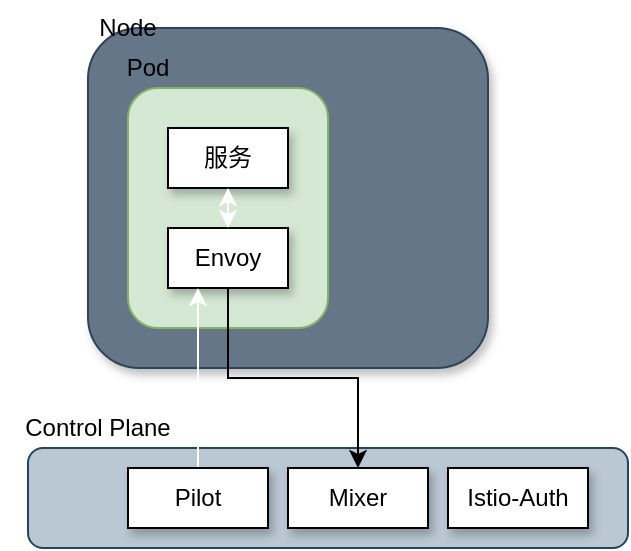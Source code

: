 <mxfile>
    <diagram id="_-U3NvJj7odji3UFZDMY" name="第 1 页">
        <mxGraphModel dx="458" dy="367" grid="1" gridSize="10" guides="1" tooltips="1" connect="1" arrows="1" fold="1" page="1" pageScale="1" pageWidth="827" pageHeight="1169" math="0" shadow="0">
            <root>
                <mxCell id="0"/>
                <mxCell id="1" parent="0"/>
                <mxCell id="2" value="" style="rounded=1;whiteSpace=wrap;html=1;shadow=1;fillColor=#647687;strokeColor=#314354;fontColor=#ffffff;" vertex="1" parent="1">
                    <mxGeometry x="180" y="140" width="200" height="170" as="geometry"/>
                </mxCell>
                <mxCell id="3" value="" style="rounded=1;whiteSpace=wrap;html=1;fillColor=#d5e8d4;strokeColor=#82b366;" vertex="1" parent="1">
                    <mxGeometry x="200" y="170" width="100" height="120" as="geometry"/>
                </mxCell>
                <mxCell id="5" value="" style="rounded=1;whiteSpace=wrap;html=1;fillColor=#bac8d3;strokeColor=#23445d;" vertex="1" parent="1">
                    <mxGeometry x="150" y="350" width="300" height="50" as="geometry"/>
                </mxCell>
                <mxCell id="6" value="Node" style="text;html=1;strokeColor=none;fillColor=none;align=center;verticalAlign=middle;whiteSpace=wrap;rounded=0;shadow=1;" vertex="1" parent="1">
                    <mxGeometry x="180" y="130" width="40" height="20" as="geometry"/>
                </mxCell>
                <mxCell id="7" value="Pod" style="text;html=1;strokeColor=none;fillColor=none;align=center;verticalAlign=middle;whiteSpace=wrap;rounded=0;shadow=1;" vertex="1" parent="1">
                    <mxGeometry x="190" y="150" width="40" height="20" as="geometry"/>
                </mxCell>
                <mxCell id="8" value="服务" style="rounded=0;whiteSpace=wrap;html=1;shadow=1;" vertex="1" parent="1">
                    <mxGeometry x="220" y="190" width="60" height="30" as="geometry"/>
                </mxCell>
                <mxCell id="15" style="edgeStyle=orthogonalEdgeStyle;rounded=0;orthogonalLoop=1;jettySize=auto;html=1;exitX=0.5;exitY=1;exitDx=0;exitDy=0;entryX=0.5;entryY=0;entryDx=0;entryDy=0;" edge="1" parent="1" source="9" target="12">
                    <mxGeometry relative="1" as="geometry"/>
                </mxCell>
                <mxCell id="9" value="Envoy" style="rounded=0;whiteSpace=wrap;html=1;shadow=1;" vertex="1" parent="1">
                    <mxGeometry x="220" y="240" width="60" height="30" as="geometry"/>
                </mxCell>
                <mxCell id="10" value="Control Plane" style="text;html=1;strokeColor=none;fillColor=none;align=center;verticalAlign=middle;whiteSpace=wrap;rounded=0;shadow=1;" vertex="1" parent="1">
                    <mxGeometry x="140" y="330" width="90" height="20" as="geometry"/>
                </mxCell>
                <mxCell id="16" style="edgeStyle=orthogonalEdgeStyle;rounded=0;orthogonalLoop=1;jettySize=auto;html=1;exitX=0.5;exitY=0;exitDx=0;exitDy=0;entryX=0.25;entryY=1;entryDx=0;entryDy=0;strokeColor=#FFFFFF;" edge="1" parent="1" source="11" target="9">
                    <mxGeometry relative="1" as="geometry"/>
                </mxCell>
                <mxCell id="11" value="Pilot" style="rounded=0;whiteSpace=wrap;html=1;shadow=1;" vertex="1" parent="1">
                    <mxGeometry x="200" y="360" width="70" height="30" as="geometry"/>
                </mxCell>
                <mxCell id="12" value="Mixer" style="rounded=0;whiteSpace=wrap;html=1;shadow=1;" vertex="1" parent="1">
                    <mxGeometry x="280" y="360" width="70" height="30" as="geometry"/>
                </mxCell>
                <mxCell id="13" value="Istio-Auth" style="rounded=0;whiteSpace=wrap;html=1;shadow=1;" vertex="1" parent="1">
                    <mxGeometry x="360" y="360" width="70" height="30" as="geometry"/>
                </mxCell>
                <mxCell id="14" value="" style="endArrow=classic;startArrow=classic;html=1;exitX=0.5;exitY=0;exitDx=0;exitDy=0;entryX=0.5;entryY=1;entryDx=0;entryDy=0;fillColor=#0050ef;strokeColor=#FFFFFF;" edge="1" parent="1" source="9" target="8">
                    <mxGeometry width="50" height="50" relative="1" as="geometry">
                        <mxPoint x="220" y="230" as="sourcePoint"/>
                        <mxPoint x="270" y="180" as="targetPoint"/>
                    </mxGeometry>
                </mxCell>
            </root>
        </mxGraphModel>
    </diagram>
</mxfile>